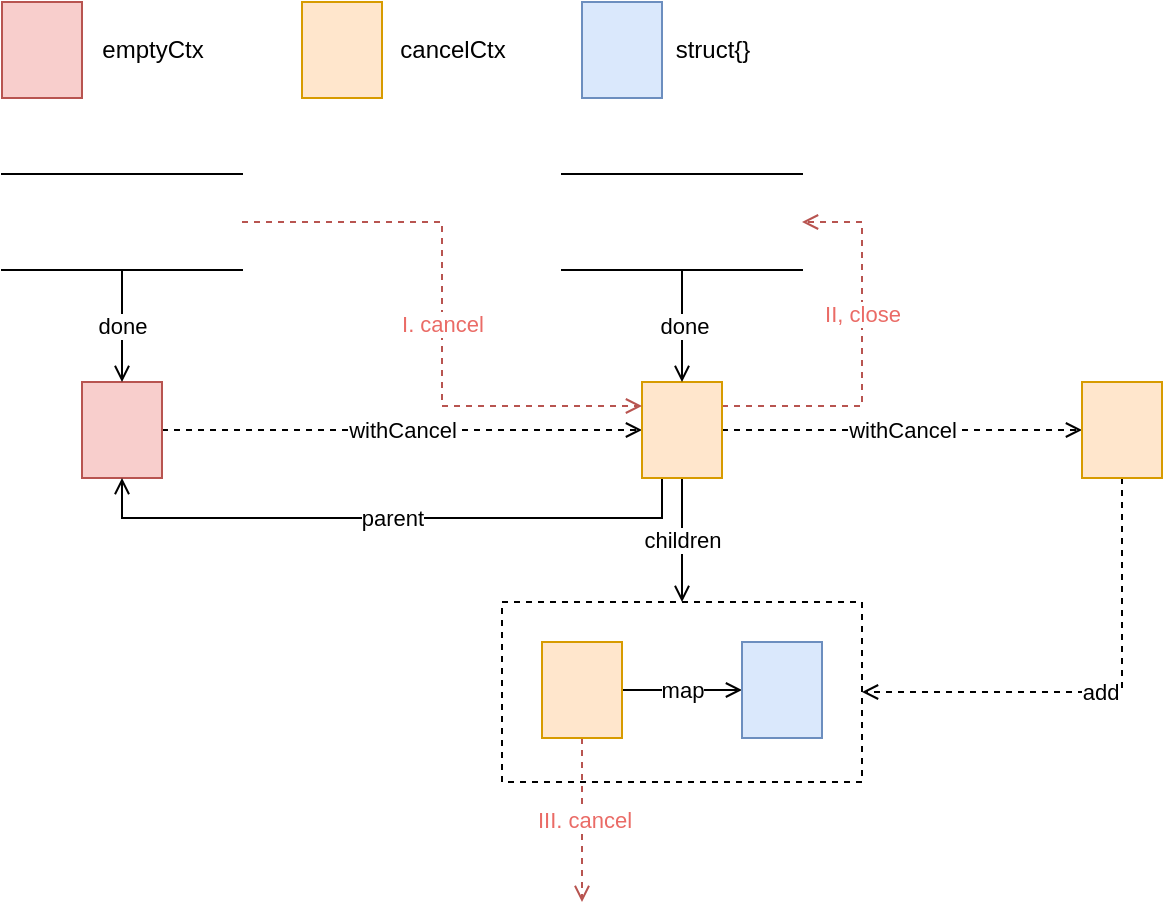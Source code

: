 <mxfile version="14.6.13" type="device" pages="3"><diagram id="31V9mingwyqd7Ws5MM5m" name="cancelCtx"><mxGraphModel dx="786" dy="579" grid="1" gridSize="10" guides="1" tooltips="1" connect="1" arrows="1" fold="1" page="1" pageScale="1" pageWidth="850" pageHeight="1100" math="0" shadow="0"><root><mxCell id="0"/><mxCell id="1" parent="0"/><mxCell id="zsBcoNPK40iDtq_-V3Gh-8" value="" style="rounded=0;whiteSpace=wrap;html=1;strokeWidth=1;sketch=0;fontSize=16;fillColor=none;dashed=1;" vertex="1" parent="1"><mxGeometry x="390" y="330" width="180" height="90" as="geometry"/></mxCell><mxCell id="zsBcoNPK40iDtq_-V3Gh-3" value="withCancel" style="edgeStyle=orthogonalEdgeStyle;rounded=0;orthogonalLoop=1;jettySize=auto;html=1;exitX=1;exitY=0.5;exitDx=0;exitDy=0;entryX=0;entryY=0.5;entryDx=0;entryDy=0;endArrow=open;endFill=0;dashed=1;" edge="1" parent="1" source="zsBcoNPK40iDtq_-V3Gh-1" target="zsBcoNPK40iDtq_-V3Gh-2"><mxGeometry relative="1" as="geometry"/></mxCell><mxCell id="zsBcoNPK40iDtq_-V3Gh-1" value="" style="rounded=0;whiteSpace=wrap;html=1;strokeWidth=1;sketch=0;fontSize=16;fillColor=#f8cecc;strokeColor=#b85450;" vertex="1" parent="1"><mxGeometry x="180" y="220" width="40" height="48" as="geometry"/></mxCell><mxCell id="zsBcoNPK40iDtq_-V3Gh-4" value="parent" style="edgeStyle=orthogonalEdgeStyle;rounded=0;orthogonalLoop=1;jettySize=auto;html=1;exitX=0.25;exitY=1;exitDx=0;exitDy=0;entryX=0.5;entryY=1;entryDx=0;entryDy=0;endArrow=open;endFill=0;" edge="1" parent="1" source="zsBcoNPK40iDtq_-V3Gh-2" target="zsBcoNPK40iDtq_-V3Gh-1"><mxGeometry relative="1" as="geometry"/></mxCell><mxCell id="zsBcoNPK40iDtq_-V3Gh-9" value="children" style="edgeStyle=orthogonalEdgeStyle;rounded=0;orthogonalLoop=1;jettySize=auto;html=1;exitX=0.5;exitY=1;exitDx=0;exitDy=0;entryX=0.5;entryY=0;entryDx=0;entryDy=0;endArrow=open;endFill=0;" edge="1" parent="1" source="zsBcoNPK40iDtq_-V3Gh-2" target="zsBcoNPK40iDtq_-V3Gh-8"><mxGeometry relative="1" as="geometry"/></mxCell><mxCell id="zsBcoNPK40iDtq_-V3Gh-20" value="II, close" style="edgeStyle=orthogonalEdgeStyle;rounded=0;orthogonalLoop=1;jettySize=auto;html=1;exitX=1;exitY=0.25;exitDx=0;exitDy=0;entryX=1;entryY=0.5;entryDx=0;entryDy=0;dashed=1;fontColor=#EA6B66;endArrow=open;endFill=0;fillColor=#f8cecc;strokeColor=#b85450;" edge="1" parent="1" source="zsBcoNPK40iDtq_-V3Gh-2" target="zsBcoNPK40iDtq_-V3Gh-16"><mxGeometry x="0.216" relative="1" as="geometry"><Array as="points"><mxPoint x="570" y="232"/><mxPoint x="570" y="140"/></Array><mxPoint as="offset"/></mxGeometry></mxCell><mxCell id="zsBcoNPK40iDtq_-V3Gh-23" value="withCancel" style="edgeStyle=orthogonalEdgeStyle;rounded=0;orthogonalLoop=1;jettySize=auto;html=1;exitX=1;exitY=0.5;exitDx=0;exitDy=0;entryX=0;entryY=0.5;entryDx=0;entryDy=0;dashed=1;fontColor=#000000;endArrow=open;endFill=0;" edge="1" parent="1" source="zsBcoNPK40iDtq_-V3Gh-2" target="zsBcoNPK40iDtq_-V3Gh-22"><mxGeometry relative="1" as="geometry"/></mxCell><mxCell id="zsBcoNPK40iDtq_-V3Gh-2" value="" style="rounded=0;whiteSpace=wrap;html=1;strokeWidth=1;sketch=0;fontSize=16;fillColor=#ffe6cc;strokeColor=#d79b00;" vertex="1" parent="1"><mxGeometry x="460" y="220" width="40" height="48" as="geometry"/></mxCell><mxCell id="zsBcoNPK40iDtq_-V3Gh-7" value="map" style="edgeStyle=orthogonalEdgeStyle;rounded=0;orthogonalLoop=1;jettySize=auto;html=1;exitX=1;exitY=0.5;exitDx=0;exitDy=0;entryX=0;entryY=0.5;entryDx=0;entryDy=0;endArrow=open;endFill=0;" edge="1" parent="1" source="zsBcoNPK40iDtq_-V3Gh-5" target="zsBcoNPK40iDtq_-V3Gh-6"><mxGeometry relative="1" as="geometry"/></mxCell><mxCell id="zsBcoNPK40iDtq_-V3Gh-15" value="III. cancel" style="edgeStyle=orthogonalEdgeStyle;rounded=0;orthogonalLoop=1;jettySize=auto;html=1;exitX=0.5;exitY=1;exitDx=0;exitDy=0;dashed=1;fontColor=#EA6B66;endArrow=open;endFill=0;fillColor=#f8cecc;strokeColor=#b85450;" edge="1" parent="1" source="zsBcoNPK40iDtq_-V3Gh-5"><mxGeometry relative="1" as="geometry"><mxPoint x="430" y="480" as="targetPoint"/></mxGeometry></mxCell><mxCell id="zsBcoNPK40iDtq_-V3Gh-5" value="" style="rounded=0;whiteSpace=wrap;html=1;strokeWidth=1;sketch=0;fontSize=16;fillColor=#ffe6cc;strokeColor=#d79b00;" vertex="1" parent="1"><mxGeometry x="410" y="350" width="40" height="48" as="geometry"/></mxCell><mxCell id="zsBcoNPK40iDtq_-V3Gh-6" value="" style="rounded=0;whiteSpace=wrap;html=1;strokeWidth=1;sketch=0;fontSize=16;fillColor=#dae8fc;strokeColor=#6c8ebf;" vertex="1" parent="1"><mxGeometry x="510" y="350" width="40" height="48" as="geometry"/></mxCell><mxCell id="zsBcoNPK40iDtq_-V3Gh-11" value="done" style="edgeStyle=orthogonalEdgeStyle;rounded=0;orthogonalLoop=1;jettySize=auto;html=1;exitX=0.5;exitY=1;exitDx=0;exitDy=0;entryX=0.5;entryY=0;entryDx=0;entryDy=0;endArrow=open;endFill=0;" edge="1" parent="1" source="zsBcoNPK40iDtq_-V3Gh-10" target="zsBcoNPK40iDtq_-V3Gh-1"><mxGeometry relative="1" as="geometry"/></mxCell><mxCell id="zsBcoNPK40iDtq_-V3Gh-13" value="I. cancel" style="edgeStyle=orthogonalEdgeStyle;rounded=0;orthogonalLoop=1;jettySize=auto;html=1;exitX=1;exitY=0.5;exitDx=0;exitDy=0;entryX=0;entryY=0.25;entryDx=0;entryDy=0;endArrow=open;endFill=0;dashed=1;fillColor=#f8cecc;strokeColor=#b85450;fontColor=#EA6B66;" edge="1" parent="1" source="zsBcoNPK40iDtq_-V3Gh-10" target="zsBcoNPK40iDtq_-V3Gh-2"><mxGeometry x="0.032" relative="1" as="geometry"><mxPoint x="370" y="140" as="targetPoint"/><mxPoint as="offset"/></mxGeometry></mxCell><mxCell id="zsBcoNPK40iDtq_-V3Gh-10" value="" style="shape=partialRectangle;whiteSpace=wrap;html=1;left=0;right=0;fillColor=none;sketch=0;" vertex="1" parent="1"><mxGeometry x="140" y="116" width="120" height="48" as="geometry"/></mxCell><mxCell id="zsBcoNPK40iDtq_-V3Gh-14" value="" style="rounded=0;whiteSpace=wrap;html=1;strokeWidth=1;sketch=0;fontSize=16;fillColor=#ffe6cc;strokeColor=#d79b00;" vertex="1" parent="1"><mxGeometry x="290" y="30" width="40" height="48" as="geometry"/></mxCell><mxCell id="zsBcoNPK40iDtq_-V3Gh-17" style="edgeStyle=orthogonalEdgeStyle;rounded=0;orthogonalLoop=1;jettySize=auto;html=1;exitX=0.5;exitY=1;exitDx=0;exitDy=0;entryX=0.5;entryY=0;entryDx=0;entryDy=0;endArrow=open;endFill=0;" edge="1" parent="1" source="zsBcoNPK40iDtq_-V3Gh-16" target="zsBcoNPK40iDtq_-V3Gh-2"><mxGeometry relative="1" as="geometry"/></mxCell><mxCell id="zsBcoNPK40iDtq_-V3Gh-18" value="done" style="edgeLabel;html=1;align=center;verticalAlign=middle;resizable=0;points=[];" vertex="1" connectable="0" parent="zsBcoNPK40iDtq_-V3Gh-17"><mxGeometry y="1" relative="1" as="geometry"><mxPoint as="offset"/></mxGeometry></mxCell><mxCell id="zsBcoNPK40iDtq_-V3Gh-16" value="" style="shape=partialRectangle;whiteSpace=wrap;html=1;left=0;right=0;fillColor=none;sketch=0;" vertex="1" parent="1"><mxGeometry x="420" y="116" width="120" height="48" as="geometry"/></mxCell><mxCell id="zsBcoNPK40iDtq_-V3Gh-24" value="add" style="edgeStyle=orthogonalEdgeStyle;rounded=0;orthogonalLoop=1;jettySize=auto;html=1;exitX=0.5;exitY=1;exitDx=0;exitDy=0;dashed=1;fontColor=#000000;endArrow=open;endFill=0;entryX=1;entryY=0.5;entryDx=0;entryDy=0;" edge="1" parent="1" source="zsBcoNPK40iDtq_-V3Gh-22" target="zsBcoNPK40iDtq_-V3Gh-8"><mxGeometry relative="1" as="geometry"><mxPoint x="680" y="400" as="targetPoint"/></mxGeometry></mxCell><mxCell id="zsBcoNPK40iDtq_-V3Gh-22" value="" style="rounded=0;whiteSpace=wrap;html=1;strokeWidth=1;sketch=0;fontSize=16;fillColor=#ffe6cc;strokeColor=#d79b00;" vertex="1" parent="1"><mxGeometry x="680" y="220" width="40" height="48" as="geometry"/></mxCell><mxCell id="zsBcoNPK40iDtq_-V3Gh-26" value="cancelCtx" style="text;html=1;align=center;verticalAlign=middle;resizable=0;points=[];autosize=1;strokeColor=none;fontColor=#000000;" vertex="1" parent="1"><mxGeometry x="330" y="44" width="70" height="20" as="geometry"/></mxCell><mxCell id="zsBcoNPK40iDtq_-V3Gh-27" value="" style="rounded=0;whiteSpace=wrap;html=1;strokeWidth=1;sketch=0;fontSize=16;fillColor=#dae8fc;strokeColor=#6c8ebf;" vertex="1" parent="1"><mxGeometry x="430" y="30" width="40" height="48" as="geometry"/></mxCell><mxCell id="zsBcoNPK40iDtq_-V3Gh-28" value="struct{}" style="text;html=1;align=center;verticalAlign=middle;resizable=0;points=[];autosize=1;strokeColor=none;fontColor=#000000;" vertex="1" parent="1"><mxGeometry x="470" y="44" width="50" height="20" as="geometry"/></mxCell><mxCell id="mU3pf7ZAMeS3MxHKa-OR-1" value="" style="rounded=0;whiteSpace=wrap;html=1;strokeWidth=1;sketch=0;fontSize=16;fillColor=#f8cecc;strokeColor=#b85450;" vertex="1" parent="1"><mxGeometry x="140" y="30" width="40" height="48" as="geometry"/></mxCell><mxCell id="mU3pf7ZAMeS3MxHKa-OR-2" value="emptyCtx" style="text;html=1;align=center;verticalAlign=middle;resizable=0;points=[];autosize=1;strokeColor=none;fontColor=#000000;" vertex="1" parent="1"><mxGeometry x="180" y="44" width="70" height="20" as="geometry"/></mxCell></root></mxGraphModel></diagram><diagram id="_iqiOczvommHO2JRykjl" name="valueCtx"><mxGraphModel dx="786" dy="579" grid="1" gridSize="10" guides="1" tooltips="1" connect="1" arrows="1" fold="1" page="1" pageScale="1" pageWidth="850" pageHeight="1100" math="0" shadow="0"><root><mxCell id="posk050n4exXBktJVqLw-0"/><mxCell id="posk050n4exXBktJVqLw-1" parent="posk050n4exXBktJVqLw-0"/><mxCell id="posk050n4exXBktJVqLw-2" value="" style="rounded=0;whiteSpace=wrap;html=1;sketch=0;fillColor=#f8cecc;strokeColor=#b85450;" vertex="1" parent="posk050n4exXBktJVqLw-1"><mxGeometry x="210" y="90" width="40" height="50" as="geometry"/></mxCell><mxCell id="J8RKu0mZ9gxtaCWSrMwK-0" value="emptyCtx" style="text;html=1;align=center;verticalAlign=middle;resizable=0;points=[];autosize=1;strokeColor=none;fontColor=#000000;" vertex="1" parent="posk050n4exXBktJVqLw-1"><mxGeometry x="250" y="105" width="70" height="20" as="geometry"/></mxCell><mxCell id="J8RKu0mZ9gxtaCWSrMwK-3" value="withValue" style="edgeStyle=orthogonalEdgeStyle;rounded=0;orthogonalLoop=1;jettySize=auto;html=1;exitX=1;exitY=0.5;exitDx=0;exitDy=0;entryX=0;entryY=0.5;entryDx=0;entryDy=0;dashed=1;fontColor=#000000;endArrow=open;endFill=0;" edge="1" parent="posk050n4exXBktJVqLw-1" source="J8RKu0mZ9gxtaCWSrMwK-1" target="J8RKu0mZ9gxtaCWSrMwK-2"><mxGeometry relative="1" as="geometry"/></mxCell><mxCell id="J8RKu0mZ9gxtaCWSrMwK-1" value="" style="rounded=0;whiteSpace=wrap;html=1;sketch=0;fillColor=#f8cecc;strokeColor=#b85450;" vertex="1" parent="posk050n4exXBktJVqLw-1"><mxGeometry x="210" y="340" width="40" height="50" as="geometry"/></mxCell><mxCell id="J8RKu0mZ9gxtaCWSrMwK-7" value="" style="edgeStyle=orthogonalEdgeStyle;rounded=0;orthogonalLoop=1;jettySize=auto;html=1;exitX=1;exitY=0.5;exitDx=0;exitDy=0;entryX=0;entryY=0.5;entryDx=0;entryDy=0;dashed=1;fontColor=#000000;endArrow=open;endFill=0;" edge="1" parent="posk050n4exXBktJVqLw-1" source="J8RKu0mZ9gxtaCWSrMwK-2" target="J8RKu0mZ9gxtaCWSrMwK-6"><mxGeometry relative="1" as="geometry"/></mxCell><mxCell id="RjXekF7PaJ5jQXfdSv3M-2" value="Value" style="edgeStyle=none;rounded=0;orthogonalLoop=1;jettySize=auto;html=1;exitX=0.5;exitY=0;exitDx=0;exitDy=0;entryX=0.5;entryY=1;entryDx=0;entryDy=0;dashed=1;fontColor=#000000;endArrow=block;endFill=1;" edge="1" parent="posk050n4exXBktJVqLw-1" source="J8RKu0mZ9gxtaCWSrMwK-2" target="RjXekF7PaJ5jQXfdSv3M-1"><mxGeometry relative="1" as="geometry"/></mxCell><mxCell id="J8RKu0mZ9gxtaCWSrMwK-2" value="" style="rounded=0;whiteSpace=wrap;html=1;sketch=0;fillColor=#dae8fc;strokeColor=#6c8ebf;" vertex="1" parent="posk050n4exXBktJVqLw-1"><mxGeometry x="350" y="340" width="40" height="50" as="geometry"/></mxCell><mxCell id="J8RKu0mZ9gxtaCWSrMwK-4" value="" style="rounded=0;whiteSpace=wrap;html=1;sketch=0;fillColor=#dae8fc;strokeColor=#6c8ebf;" vertex="1" parent="posk050n4exXBktJVqLw-1"><mxGeometry x="350" y="90" width="40" height="50" as="geometry"/></mxCell><mxCell id="J8RKu0mZ9gxtaCWSrMwK-5" value="valueCtx" style="text;html=1;align=center;verticalAlign=middle;resizable=0;points=[];autosize=1;strokeColor=none;fontColor=#000000;" vertex="1" parent="posk050n4exXBktJVqLw-1"><mxGeometry x="390" y="105" width="60" height="20" as="geometry"/></mxCell><mxCell id="J8RKu0mZ9gxtaCWSrMwK-13" value="Value" style="edgeStyle=orthogonalEdgeStyle;rounded=0;orthogonalLoop=1;jettySize=auto;html=1;exitX=0.5;exitY=0;exitDx=0;exitDy=0;entryX=0.5;entryY=1;entryDx=0;entryDy=0;dashed=1;fontColor=#000000;endArrow=block;endFill=1;" edge="1" parent="posk050n4exXBktJVqLw-1" source="J8RKu0mZ9gxtaCWSrMwK-6" target="J8RKu0mZ9gxtaCWSrMwK-12"><mxGeometry relative="1" as="geometry"/></mxCell><mxCell id="J8RKu0mZ9gxtaCWSrMwK-22" style="edgeStyle=orthogonalEdgeStyle;rounded=0;orthogonalLoop=1;jettySize=auto;html=1;exitX=1;exitY=0.5;exitDx=0;exitDy=0;entryX=0;entryY=0.5;entryDx=0;entryDy=0;fontColor=#000000;endArrow=open;endFill=0;dashed=1;" edge="1" parent="posk050n4exXBktJVqLw-1" source="J8RKu0mZ9gxtaCWSrMwK-6" target="J8RKu0mZ9gxtaCWSrMwK-21"><mxGeometry relative="1" as="geometry"/></mxCell><mxCell id="J8RKu0mZ9gxtaCWSrMwK-6" value="" style="rounded=0;whiteSpace=wrap;html=1;sketch=0;dashed=1;" vertex="1" parent="posk050n4exXBktJVqLw-1"><mxGeometry x="480" y="340" width="40" height="50" as="geometry"/></mxCell><mxCell id="J8RKu0mZ9gxtaCWSrMwK-8" value="" style="rounded=0;whiteSpace=wrap;html=1;sketch=0;fillColor=#ffe6cc;strokeColor=#d79b00;dashed=1;" vertex="1" parent="posk050n4exXBktJVqLw-1"><mxGeometry x="480" y="90" width="40" height="50" as="geometry"/></mxCell><mxCell id="J8RKu0mZ9gxtaCWSrMwK-9" value="interface{}" style="text;html=1;align=center;verticalAlign=middle;resizable=0;points=[];autosize=1;strokeColor=none;fontColor=#000000;" vertex="1" parent="posk050n4exXBktJVqLw-1"><mxGeometry x="520" y="105" width="70" height="20" as="geometry"/></mxCell><mxCell id="J8RKu0mZ9gxtaCWSrMwK-11" value="value" style="edgeStyle=orthogonalEdgeStyle;rounded=0;orthogonalLoop=1;jettySize=auto;html=1;exitX=0.5;exitY=0;exitDx=0;exitDy=0;entryX=0.5;entryY=1;entryDx=0;entryDy=0;fontColor=#000000;endArrow=open;endFill=0;" edge="1" parent="posk050n4exXBktJVqLw-1" source="J8RKu0mZ9gxtaCWSrMwK-10" target="J8RKu0mZ9gxtaCWSrMwK-2"><mxGeometry relative="1" as="geometry"/></mxCell><mxCell id="J8RKu0mZ9gxtaCWSrMwK-10" value="" style="rounded=0;whiteSpace=wrap;html=1;sketch=0;fillColor=#ffe6cc;strokeColor=#d79b00;dashed=1;" vertex="1" parent="posk050n4exXBktJVqLw-1"><mxGeometry x="405" y="450" width="40" height="50" as="geometry"/></mxCell><mxCell id="J8RKu0mZ9gxtaCWSrMwK-17" value="value" style="edgeStyle=orthogonalEdgeStyle;rounded=0;orthogonalLoop=1;jettySize=auto;html=1;exitX=1;exitY=0.5;exitDx=0;exitDy=0;entryX=0;entryY=0.5;entryDx=0;entryDy=0;dashed=1;fontColor=#000000;endArrow=open;endFill=0;" edge="1" parent="posk050n4exXBktJVqLw-1" source="J8RKu0mZ9gxtaCWSrMwK-12" target="J8RKu0mZ9gxtaCWSrMwK-16"><mxGeometry relative="1" as="geometry"/></mxCell><mxCell id="RjXekF7PaJ5jQXfdSv3M-4" style="edgeStyle=none;rounded=0;orthogonalLoop=1;jettySize=auto;html=1;exitX=0;exitY=0.5;exitDx=0;exitDy=0;entryX=1;entryY=0.5;entryDx=0;entryDy=0;dashed=1;fontColor=#000000;endArrow=open;endFill=0;" edge="1" parent="posk050n4exXBktJVqLw-1" source="J8RKu0mZ9gxtaCWSrMwK-12" target="RjXekF7PaJ5jQXfdSv3M-1"><mxGeometry relative="1" as="geometry"/></mxCell><mxCell id="J8RKu0mZ9gxtaCWSrMwK-12" value="" style="rounded=0;whiteSpace=wrap;html=1;sketch=0;fillColor=#e1d5e7;strokeColor=#9673a6;dashed=1;" vertex="1" parent="posk050n4exXBktJVqLw-1"><mxGeometry x="480" y="220" width="40" height="50" as="geometry"/></mxCell><mxCell id="J8RKu0mZ9gxtaCWSrMwK-19" value="key" style="edgeStyle=orthogonalEdgeStyle;rounded=0;orthogonalLoop=1;jettySize=auto;html=1;exitX=0.5;exitY=0;exitDx=0;exitDy=0;fontColor=#000000;endArrow=open;endFill=0;" edge="1" parent="posk050n4exXBktJVqLw-1" source="J8RKu0mZ9gxtaCWSrMwK-14"><mxGeometry relative="1" as="geometry"><mxPoint x="370" y="390" as="targetPoint"/><mxPoint as="offset"/></mxGeometry></mxCell><mxCell id="J8RKu0mZ9gxtaCWSrMwK-14" value="" style="rounded=0;whiteSpace=wrap;html=1;sketch=0;fillColor=#ffe6cc;strokeColor=#d79b00;dashed=1;" vertex="1" parent="posk050n4exXBktJVqLw-1"><mxGeometry x="290" y="450" width="40" height="50" as="geometry"/></mxCell><mxCell id="J8RKu0mZ9gxtaCWSrMwK-16" value="" style="rounded=0;whiteSpace=wrap;html=1;sketch=0;fillColor=#ffe6cc;strokeColor=#d79b00;dashed=1;" vertex="1" parent="posk050n4exXBktJVqLw-1"><mxGeometry x="610" y="220" width="40" height="50" as="geometry"/></mxCell><mxCell id="J8RKu0mZ9gxtaCWSrMwK-20" value="Context" style="text;html=1;align=center;verticalAlign=middle;resizable=0;points=[];autosize=1;strokeColor=none;fontColor=#000000;" vertex="1" parent="posk050n4exXBktJVqLw-1"><mxGeometry x="650" y="105" width="60" height="20" as="geometry"/></mxCell><mxCell id="J8RKu0mZ9gxtaCWSrMwK-21" value="" style="rounded=0;whiteSpace=wrap;html=1;sketch=0;dashed=1;" vertex="1" parent="posk050n4exXBktJVqLw-1"><mxGeometry x="610" y="340" width="40" height="50" as="geometry"/></mxCell><mxCell id="J8RKu0mZ9gxtaCWSrMwK-24" value="" style="rounded=0;whiteSpace=wrap;html=1;sketch=0;dashed=1;" vertex="1" parent="posk050n4exXBktJVqLw-1"><mxGeometry x="610" y="90" width="40" height="50" as="geometry"/></mxCell><mxCell id="RjXekF7PaJ5jQXfdSv3M-1" value="" style="rounded=0;whiteSpace=wrap;html=1;sketch=0;fillColor=#e1d5e7;strokeColor=#9673a6;dashed=1;" vertex="1" parent="posk050n4exXBktJVqLw-1"><mxGeometry x="350" y="220" width="40" height="50" as="geometry"/></mxCell><mxCell id="RjXekF7PaJ5jQXfdSv3M-5" value="" style="endArrow=open;html=1;dashed=1;fontColor=#000000;entryX=0.5;entryY=0;entryDx=0;entryDy=0;endFill=0;" edge="1" parent="posk050n4exXBktJVqLw-1" target="J8RKu0mZ9gxtaCWSrMwK-12"><mxGeometry width="50" height="50" relative="1" as="geometry"><mxPoint x="500" y="180" as="sourcePoint"/><mxPoint x="420" y="230" as="targetPoint"/></mxGeometry></mxCell><mxCell id="RjXekF7PaJ5jQXfdSv3M-6" value="key" style="text;html=1;align=center;verticalAlign=middle;resizable=0;points=[];autosize=1;strokeColor=none;fontColor=#000000;" vertex="1" parent="posk050n4exXBktJVqLw-1"><mxGeometry x="485" y="160" width="30" height="20" as="geometry"/></mxCell></root></mxGraphModel></diagram><diagram id="FxJLdP2uYgztc9e4KekS" name="Page-3"><mxGraphModel dx="786" dy="579" grid="1" gridSize="10" guides="1" tooltips="1" connect="1" arrows="1" fold="1" page="1" pageScale="1" pageWidth="850" pageHeight="1100" math="0" shadow="0"><root><mxCell id="LcJVDXw2i9u8Ob8WID-k-0"/><mxCell id="LcJVDXw2i9u8Ob8WID-k-1" parent="LcJVDXw2i9u8Ob8WID-k-0"/></root></mxGraphModel></diagram></mxfile>